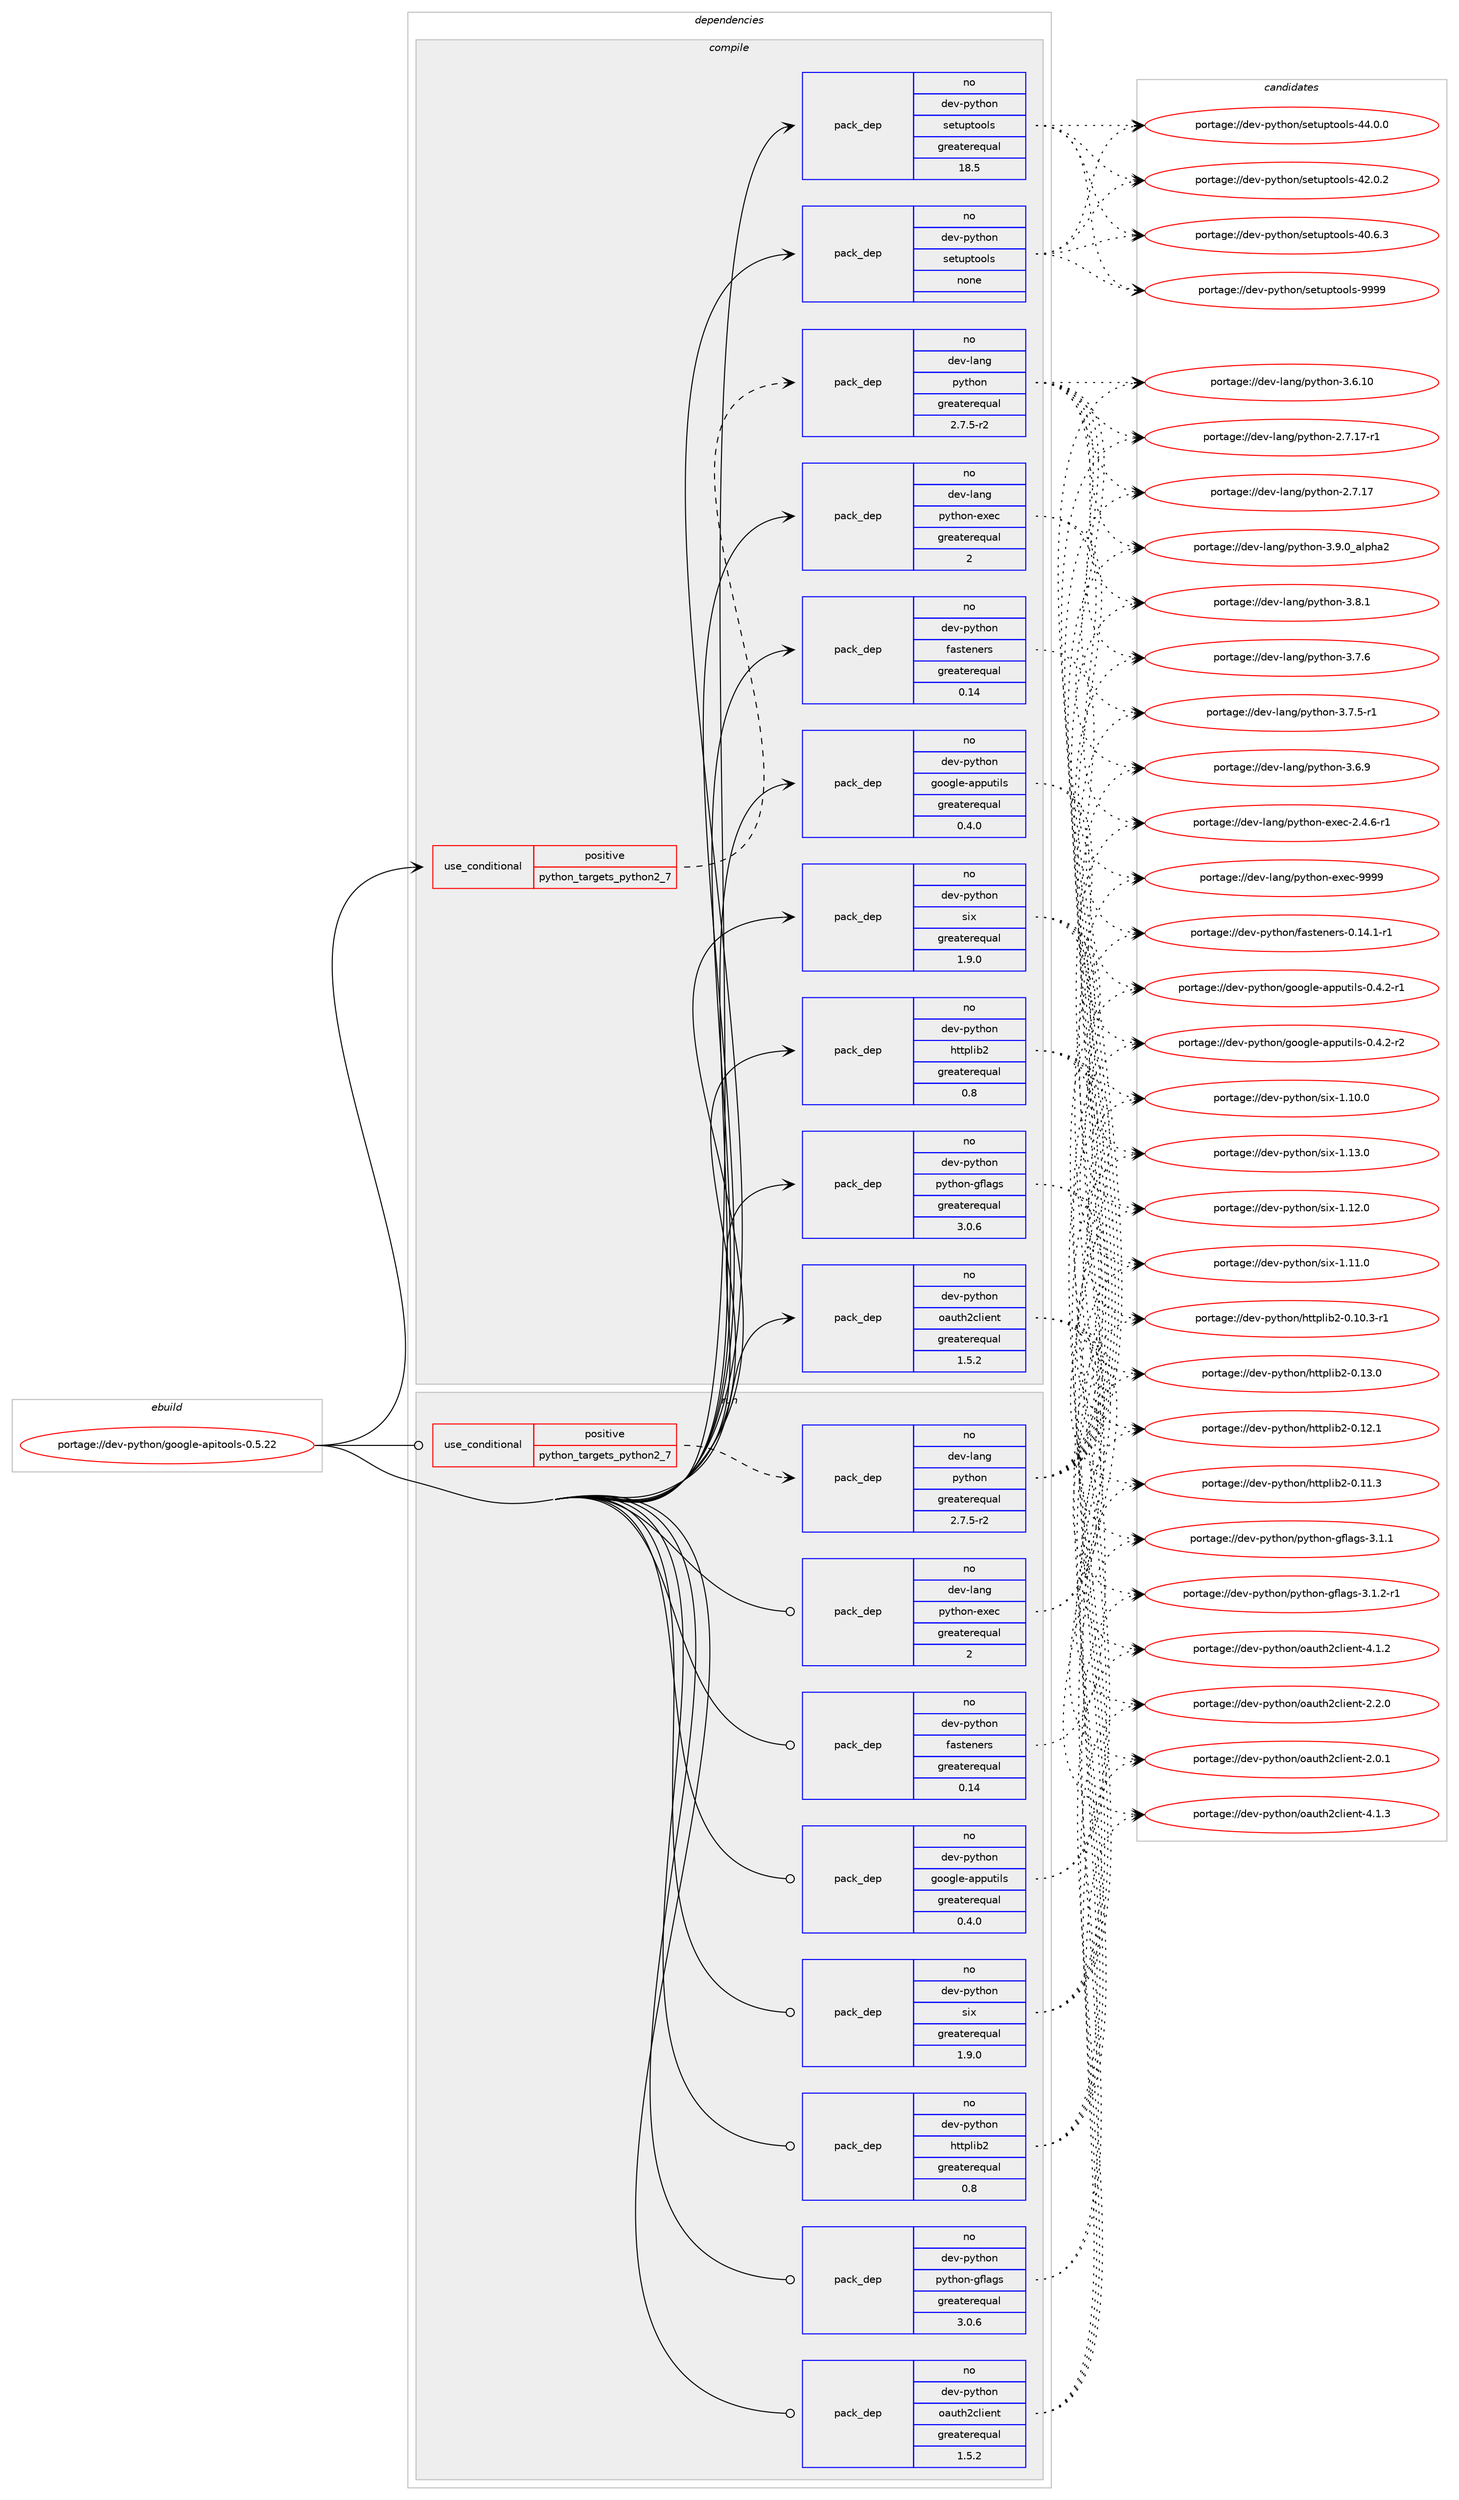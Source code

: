 digraph prolog {

# *************
# Graph options
# *************

newrank=true;
concentrate=true;
compound=true;
graph [rankdir=LR,fontname=Helvetica,fontsize=10,ranksep=1.5];#, ranksep=2.5, nodesep=0.2];
edge  [arrowhead=vee];
node  [fontname=Helvetica,fontsize=10];

# **********
# The ebuild
# **********

subgraph cluster_leftcol {
color=gray;
label=<<i>ebuild</i>>;
id [label="portage://dev-python/google-apitools-0.5.22", color=red, width=4, href="../dev-python/google-apitools-0.5.22.svg"];
}

# ****************
# The dependencies
# ****************

subgraph cluster_midcol {
color=gray;
label=<<i>dependencies</i>>;
subgraph cluster_compile {
fillcolor="#eeeeee";
style=filled;
label=<<i>compile</i>>;
subgraph cond115249 {
dependency458488 [label=<<TABLE BORDER="0" CELLBORDER="1" CELLSPACING="0" CELLPADDING="4"><TR><TD ROWSPAN="3" CELLPADDING="10">use_conditional</TD></TR><TR><TD>positive</TD></TR><TR><TD>python_targets_python2_7</TD></TR></TABLE>>, shape=none, color=red];
subgraph pack338255 {
dependency458489 [label=<<TABLE BORDER="0" CELLBORDER="1" CELLSPACING="0" CELLPADDING="4" WIDTH="220"><TR><TD ROWSPAN="6" CELLPADDING="30">pack_dep</TD></TR><TR><TD WIDTH="110">no</TD></TR><TR><TD>dev-lang</TD></TR><TR><TD>python</TD></TR><TR><TD>greaterequal</TD></TR><TR><TD>2.7.5-r2</TD></TR></TABLE>>, shape=none, color=blue];
}
dependency458488:e -> dependency458489:w [weight=20,style="dashed",arrowhead="vee"];
}
id:e -> dependency458488:w [weight=20,style="solid",arrowhead="vee"];
subgraph pack338256 {
dependency458490 [label=<<TABLE BORDER="0" CELLBORDER="1" CELLSPACING="0" CELLPADDING="4" WIDTH="220"><TR><TD ROWSPAN="6" CELLPADDING="30">pack_dep</TD></TR><TR><TD WIDTH="110">no</TD></TR><TR><TD>dev-lang</TD></TR><TR><TD>python-exec</TD></TR><TR><TD>greaterequal</TD></TR><TR><TD>2</TD></TR></TABLE>>, shape=none, color=blue];
}
id:e -> dependency458490:w [weight=20,style="solid",arrowhead="vee"];
subgraph pack338257 {
dependency458491 [label=<<TABLE BORDER="0" CELLBORDER="1" CELLSPACING="0" CELLPADDING="4" WIDTH="220"><TR><TD ROWSPAN="6" CELLPADDING="30">pack_dep</TD></TR><TR><TD WIDTH="110">no</TD></TR><TR><TD>dev-python</TD></TR><TR><TD>fasteners</TD></TR><TR><TD>greaterequal</TD></TR><TR><TD>0.14</TD></TR></TABLE>>, shape=none, color=blue];
}
id:e -> dependency458491:w [weight=20,style="solid",arrowhead="vee"];
subgraph pack338258 {
dependency458492 [label=<<TABLE BORDER="0" CELLBORDER="1" CELLSPACING="0" CELLPADDING="4" WIDTH="220"><TR><TD ROWSPAN="6" CELLPADDING="30">pack_dep</TD></TR><TR><TD WIDTH="110">no</TD></TR><TR><TD>dev-python</TD></TR><TR><TD>google-apputils</TD></TR><TR><TD>greaterequal</TD></TR><TR><TD>0.4.0</TD></TR></TABLE>>, shape=none, color=blue];
}
id:e -> dependency458492:w [weight=20,style="solid",arrowhead="vee"];
subgraph pack338259 {
dependency458493 [label=<<TABLE BORDER="0" CELLBORDER="1" CELLSPACING="0" CELLPADDING="4" WIDTH="220"><TR><TD ROWSPAN="6" CELLPADDING="30">pack_dep</TD></TR><TR><TD WIDTH="110">no</TD></TR><TR><TD>dev-python</TD></TR><TR><TD>httplib2</TD></TR><TR><TD>greaterequal</TD></TR><TR><TD>0.8</TD></TR></TABLE>>, shape=none, color=blue];
}
id:e -> dependency458493:w [weight=20,style="solid",arrowhead="vee"];
subgraph pack338260 {
dependency458494 [label=<<TABLE BORDER="0" CELLBORDER="1" CELLSPACING="0" CELLPADDING="4" WIDTH="220"><TR><TD ROWSPAN="6" CELLPADDING="30">pack_dep</TD></TR><TR><TD WIDTH="110">no</TD></TR><TR><TD>dev-python</TD></TR><TR><TD>oauth2client</TD></TR><TR><TD>greaterequal</TD></TR><TR><TD>1.5.2</TD></TR></TABLE>>, shape=none, color=blue];
}
id:e -> dependency458494:w [weight=20,style="solid",arrowhead="vee"];
subgraph pack338261 {
dependency458495 [label=<<TABLE BORDER="0" CELLBORDER="1" CELLSPACING="0" CELLPADDING="4" WIDTH="220"><TR><TD ROWSPAN="6" CELLPADDING="30">pack_dep</TD></TR><TR><TD WIDTH="110">no</TD></TR><TR><TD>dev-python</TD></TR><TR><TD>python-gflags</TD></TR><TR><TD>greaterequal</TD></TR><TR><TD>3.0.6</TD></TR></TABLE>>, shape=none, color=blue];
}
id:e -> dependency458495:w [weight=20,style="solid",arrowhead="vee"];
subgraph pack338262 {
dependency458496 [label=<<TABLE BORDER="0" CELLBORDER="1" CELLSPACING="0" CELLPADDING="4" WIDTH="220"><TR><TD ROWSPAN="6" CELLPADDING="30">pack_dep</TD></TR><TR><TD WIDTH="110">no</TD></TR><TR><TD>dev-python</TD></TR><TR><TD>setuptools</TD></TR><TR><TD>greaterequal</TD></TR><TR><TD>18.5</TD></TR></TABLE>>, shape=none, color=blue];
}
id:e -> dependency458496:w [weight=20,style="solid",arrowhead="vee"];
subgraph pack338263 {
dependency458497 [label=<<TABLE BORDER="0" CELLBORDER="1" CELLSPACING="0" CELLPADDING="4" WIDTH="220"><TR><TD ROWSPAN="6" CELLPADDING="30">pack_dep</TD></TR><TR><TD WIDTH="110">no</TD></TR><TR><TD>dev-python</TD></TR><TR><TD>setuptools</TD></TR><TR><TD>none</TD></TR><TR><TD></TD></TR></TABLE>>, shape=none, color=blue];
}
id:e -> dependency458497:w [weight=20,style="solid",arrowhead="vee"];
subgraph pack338264 {
dependency458498 [label=<<TABLE BORDER="0" CELLBORDER="1" CELLSPACING="0" CELLPADDING="4" WIDTH="220"><TR><TD ROWSPAN="6" CELLPADDING="30">pack_dep</TD></TR><TR><TD WIDTH="110">no</TD></TR><TR><TD>dev-python</TD></TR><TR><TD>six</TD></TR><TR><TD>greaterequal</TD></TR><TR><TD>1.9.0</TD></TR></TABLE>>, shape=none, color=blue];
}
id:e -> dependency458498:w [weight=20,style="solid",arrowhead="vee"];
}
subgraph cluster_compileandrun {
fillcolor="#eeeeee";
style=filled;
label=<<i>compile and run</i>>;
}
subgraph cluster_run {
fillcolor="#eeeeee";
style=filled;
label=<<i>run</i>>;
subgraph cond115250 {
dependency458499 [label=<<TABLE BORDER="0" CELLBORDER="1" CELLSPACING="0" CELLPADDING="4"><TR><TD ROWSPAN="3" CELLPADDING="10">use_conditional</TD></TR><TR><TD>positive</TD></TR><TR><TD>python_targets_python2_7</TD></TR></TABLE>>, shape=none, color=red];
subgraph pack338265 {
dependency458500 [label=<<TABLE BORDER="0" CELLBORDER="1" CELLSPACING="0" CELLPADDING="4" WIDTH="220"><TR><TD ROWSPAN="6" CELLPADDING="30">pack_dep</TD></TR><TR><TD WIDTH="110">no</TD></TR><TR><TD>dev-lang</TD></TR><TR><TD>python</TD></TR><TR><TD>greaterequal</TD></TR><TR><TD>2.7.5-r2</TD></TR></TABLE>>, shape=none, color=blue];
}
dependency458499:e -> dependency458500:w [weight=20,style="dashed",arrowhead="vee"];
}
id:e -> dependency458499:w [weight=20,style="solid",arrowhead="odot"];
subgraph pack338266 {
dependency458501 [label=<<TABLE BORDER="0" CELLBORDER="1" CELLSPACING="0" CELLPADDING="4" WIDTH="220"><TR><TD ROWSPAN="6" CELLPADDING="30">pack_dep</TD></TR><TR><TD WIDTH="110">no</TD></TR><TR><TD>dev-lang</TD></TR><TR><TD>python-exec</TD></TR><TR><TD>greaterequal</TD></TR><TR><TD>2</TD></TR></TABLE>>, shape=none, color=blue];
}
id:e -> dependency458501:w [weight=20,style="solid",arrowhead="odot"];
subgraph pack338267 {
dependency458502 [label=<<TABLE BORDER="0" CELLBORDER="1" CELLSPACING="0" CELLPADDING="4" WIDTH="220"><TR><TD ROWSPAN="6" CELLPADDING="30">pack_dep</TD></TR><TR><TD WIDTH="110">no</TD></TR><TR><TD>dev-python</TD></TR><TR><TD>fasteners</TD></TR><TR><TD>greaterequal</TD></TR><TR><TD>0.14</TD></TR></TABLE>>, shape=none, color=blue];
}
id:e -> dependency458502:w [weight=20,style="solid",arrowhead="odot"];
subgraph pack338268 {
dependency458503 [label=<<TABLE BORDER="0" CELLBORDER="1" CELLSPACING="0" CELLPADDING="4" WIDTH="220"><TR><TD ROWSPAN="6" CELLPADDING="30">pack_dep</TD></TR><TR><TD WIDTH="110">no</TD></TR><TR><TD>dev-python</TD></TR><TR><TD>google-apputils</TD></TR><TR><TD>greaterequal</TD></TR><TR><TD>0.4.0</TD></TR></TABLE>>, shape=none, color=blue];
}
id:e -> dependency458503:w [weight=20,style="solid",arrowhead="odot"];
subgraph pack338269 {
dependency458504 [label=<<TABLE BORDER="0" CELLBORDER="1" CELLSPACING="0" CELLPADDING="4" WIDTH="220"><TR><TD ROWSPAN="6" CELLPADDING="30">pack_dep</TD></TR><TR><TD WIDTH="110">no</TD></TR><TR><TD>dev-python</TD></TR><TR><TD>httplib2</TD></TR><TR><TD>greaterequal</TD></TR><TR><TD>0.8</TD></TR></TABLE>>, shape=none, color=blue];
}
id:e -> dependency458504:w [weight=20,style="solid",arrowhead="odot"];
subgraph pack338270 {
dependency458505 [label=<<TABLE BORDER="0" CELLBORDER="1" CELLSPACING="0" CELLPADDING="4" WIDTH="220"><TR><TD ROWSPAN="6" CELLPADDING="30">pack_dep</TD></TR><TR><TD WIDTH="110">no</TD></TR><TR><TD>dev-python</TD></TR><TR><TD>oauth2client</TD></TR><TR><TD>greaterequal</TD></TR><TR><TD>1.5.2</TD></TR></TABLE>>, shape=none, color=blue];
}
id:e -> dependency458505:w [weight=20,style="solid",arrowhead="odot"];
subgraph pack338271 {
dependency458506 [label=<<TABLE BORDER="0" CELLBORDER="1" CELLSPACING="0" CELLPADDING="4" WIDTH="220"><TR><TD ROWSPAN="6" CELLPADDING="30">pack_dep</TD></TR><TR><TD WIDTH="110">no</TD></TR><TR><TD>dev-python</TD></TR><TR><TD>python-gflags</TD></TR><TR><TD>greaterequal</TD></TR><TR><TD>3.0.6</TD></TR></TABLE>>, shape=none, color=blue];
}
id:e -> dependency458506:w [weight=20,style="solid",arrowhead="odot"];
subgraph pack338272 {
dependency458507 [label=<<TABLE BORDER="0" CELLBORDER="1" CELLSPACING="0" CELLPADDING="4" WIDTH="220"><TR><TD ROWSPAN="6" CELLPADDING="30">pack_dep</TD></TR><TR><TD WIDTH="110">no</TD></TR><TR><TD>dev-python</TD></TR><TR><TD>six</TD></TR><TR><TD>greaterequal</TD></TR><TR><TD>1.9.0</TD></TR></TABLE>>, shape=none, color=blue];
}
id:e -> dependency458507:w [weight=20,style="solid",arrowhead="odot"];
}
}

# **************
# The candidates
# **************

subgraph cluster_choices {
rank=same;
color=gray;
label=<<i>candidates</i>>;

subgraph choice338255 {
color=black;
nodesep=1;
choice10010111845108971101034711212111610411111045514657464895971081121049750 [label="portage://dev-lang/python-3.9.0_alpha2", color=red, width=4,href="../dev-lang/python-3.9.0_alpha2.svg"];
choice100101118451089711010347112121116104111110455146564649 [label="portage://dev-lang/python-3.8.1", color=red, width=4,href="../dev-lang/python-3.8.1.svg"];
choice100101118451089711010347112121116104111110455146554654 [label="portage://dev-lang/python-3.7.6", color=red, width=4,href="../dev-lang/python-3.7.6.svg"];
choice1001011184510897110103471121211161041111104551465546534511449 [label="portage://dev-lang/python-3.7.5-r1", color=red, width=4,href="../dev-lang/python-3.7.5-r1.svg"];
choice100101118451089711010347112121116104111110455146544657 [label="portage://dev-lang/python-3.6.9", color=red, width=4,href="../dev-lang/python-3.6.9.svg"];
choice10010111845108971101034711212111610411111045514654464948 [label="portage://dev-lang/python-3.6.10", color=red, width=4,href="../dev-lang/python-3.6.10.svg"];
choice100101118451089711010347112121116104111110455046554649554511449 [label="portage://dev-lang/python-2.7.17-r1", color=red, width=4,href="../dev-lang/python-2.7.17-r1.svg"];
choice10010111845108971101034711212111610411111045504655464955 [label="portage://dev-lang/python-2.7.17", color=red, width=4,href="../dev-lang/python-2.7.17.svg"];
dependency458489:e -> choice10010111845108971101034711212111610411111045514657464895971081121049750:w [style=dotted,weight="100"];
dependency458489:e -> choice100101118451089711010347112121116104111110455146564649:w [style=dotted,weight="100"];
dependency458489:e -> choice100101118451089711010347112121116104111110455146554654:w [style=dotted,weight="100"];
dependency458489:e -> choice1001011184510897110103471121211161041111104551465546534511449:w [style=dotted,weight="100"];
dependency458489:e -> choice100101118451089711010347112121116104111110455146544657:w [style=dotted,weight="100"];
dependency458489:e -> choice10010111845108971101034711212111610411111045514654464948:w [style=dotted,weight="100"];
dependency458489:e -> choice100101118451089711010347112121116104111110455046554649554511449:w [style=dotted,weight="100"];
dependency458489:e -> choice10010111845108971101034711212111610411111045504655464955:w [style=dotted,weight="100"];
}
subgraph choice338256 {
color=black;
nodesep=1;
choice10010111845108971101034711212111610411111045101120101994557575757 [label="portage://dev-lang/python-exec-9999", color=red, width=4,href="../dev-lang/python-exec-9999.svg"];
choice10010111845108971101034711212111610411111045101120101994550465246544511449 [label="portage://dev-lang/python-exec-2.4.6-r1", color=red, width=4,href="../dev-lang/python-exec-2.4.6-r1.svg"];
dependency458490:e -> choice10010111845108971101034711212111610411111045101120101994557575757:w [style=dotted,weight="100"];
dependency458490:e -> choice10010111845108971101034711212111610411111045101120101994550465246544511449:w [style=dotted,weight="100"];
}
subgraph choice338257 {
color=black;
nodesep=1;
choice100101118451121211161041111104710297115116101110101114115454846495246494511449 [label="portage://dev-python/fasteners-0.14.1-r1", color=red, width=4,href="../dev-python/fasteners-0.14.1-r1.svg"];
dependency458491:e -> choice100101118451121211161041111104710297115116101110101114115454846495246494511449:w [style=dotted,weight="100"];
}
subgraph choice338258 {
color=black;
nodesep=1;
choice100101118451121211161041111104710311111110310810145971121121171161051081154548465246504511450 [label="portage://dev-python/google-apputils-0.4.2-r2", color=red, width=4,href="../dev-python/google-apputils-0.4.2-r2.svg"];
choice100101118451121211161041111104710311111110310810145971121121171161051081154548465246504511449 [label="portage://dev-python/google-apputils-0.4.2-r1", color=red, width=4,href="../dev-python/google-apputils-0.4.2-r1.svg"];
dependency458492:e -> choice100101118451121211161041111104710311111110310810145971121121171161051081154548465246504511450:w [style=dotted,weight="100"];
dependency458492:e -> choice100101118451121211161041111104710311111110310810145971121121171161051081154548465246504511449:w [style=dotted,weight="100"];
}
subgraph choice338259 {
color=black;
nodesep=1;
choice1001011184511212111610411111047104116116112108105985045484649514648 [label="portage://dev-python/httplib2-0.13.0", color=red, width=4,href="../dev-python/httplib2-0.13.0.svg"];
choice1001011184511212111610411111047104116116112108105985045484649504649 [label="portage://dev-python/httplib2-0.12.1", color=red, width=4,href="../dev-python/httplib2-0.12.1.svg"];
choice1001011184511212111610411111047104116116112108105985045484649494651 [label="portage://dev-python/httplib2-0.11.3", color=red, width=4,href="../dev-python/httplib2-0.11.3.svg"];
choice10010111845112121116104111110471041161161121081059850454846494846514511449 [label="portage://dev-python/httplib2-0.10.3-r1", color=red, width=4,href="../dev-python/httplib2-0.10.3-r1.svg"];
dependency458493:e -> choice1001011184511212111610411111047104116116112108105985045484649514648:w [style=dotted,weight="100"];
dependency458493:e -> choice1001011184511212111610411111047104116116112108105985045484649504649:w [style=dotted,weight="100"];
dependency458493:e -> choice1001011184511212111610411111047104116116112108105985045484649494651:w [style=dotted,weight="100"];
dependency458493:e -> choice10010111845112121116104111110471041161161121081059850454846494846514511449:w [style=dotted,weight="100"];
}
subgraph choice338260 {
color=black;
nodesep=1;
choice1001011184511212111610411111047111971171161045099108105101110116455246494651 [label="portage://dev-python/oauth2client-4.1.3", color=red, width=4,href="../dev-python/oauth2client-4.1.3.svg"];
choice1001011184511212111610411111047111971171161045099108105101110116455246494650 [label="portage://dev-python/oauth2client-4.1.2", color=red, width=4,href="../dev-python/oauth2client-4.1.2.svg"];
choice1001011184511212111610411111047111971171161045099108105101110116455046504648 [label="portage://dev-python/oauth2client-2.2.0", color=red, width=4,href="../dev-python/oauth2client-2.2.0.svg"];
choice1001011184511212111610411111047111971171161045099108105101110116455046484649 [label="portage://dev-python/oauth2client-2.0.1", color=red, width=4,href="../dev-python/oauth2client-2.0.1.svg"];
dependency458494:e -> choice1001011184511212111610411111047111971171161045099108105101110116455246494651:w [style=dotted,weight="100"];
dependency458494:e -> choice1001011184511212111610411111047111971171161045099108105101110116455246494650:w [style=dotted,weight="100"];
dependency458494:e -> choice1001011184511212111610411111047111971171161045099108105101110116455046504648:w [style=dotted,weight="100"];
dependency458494:e -> choice1001011184511212111610411111047111971171161045099108105101110116455046484649:w [style=dotted,weight="100"];
}
subgraph choice338261 {
color=black;
nodesep=1;
choice100101118451121211161041111104711212111610411111045103102108971031154551464946504511449 [label="portage://dev-python/python-gflags-3.1.2-r1", color=red, width=4,href="../dev-python/python-gflags-3.1.2-r1.svg"];
choice10010111845112121116104111110471121211161041111104510310210897103115455146494649 [label="portage://dev-python/python-gflags-3.1.1", color=red, width=4,href="../dev-python/python-gflags-3.1.1.svg"];
dependency458495:e -> choice100101118451121211161041111104711212111610411111045103102108971031154551464946504511449:w [style=dotted,weight="100"];
dependency458495:e -> choice10010111845112121116104111110471121211161041111104510310210897103115455146494649:w [style=dotted,weight="100"];
}
subgraph choice338262 {
color=black;
nodesep=1;
choice10010111845112121116104111110471151011161171121161111111081154557575757 [label="portage://dev-python/setuptools-9999", color=red, width=4,href="../dev-python/setuptools-9999.svg"];
choice100101118451121211161041111104711510111611711211611111110811545525246484648 [label="portage://dev-python/setuptools-44.0.0", color=red, width=4,href="../dev-python/setuptools-44.0.0.svg"];
choice100101118451121211161041111104711510111611711211611111110811545525046484650 [label="portage://dev-python/setuptools-42.0.2", color=red, width=4,href="../dev-python/setuptools-42.0.2.svg"];
choice100101118451121211161041111104711510111611711211611111110811545524846544651 [label="portage://dev-python/setuptools-40.6.3", color=red, width=4,href="../dev-python/setuptools-40.6.3.svg"];
dependency458496:e -> choice10010111845112121116104111110471151011161171121161111111081154557575757:w [style=dotted,weight="100"];
dependency458496:e -> choice100101118451121211161041111104711510111611711211611111110811545525246484648:w [style=dotted,weight="100"];
dependency458496:e -> choice100101118451121211161041111104711510111611711211611111110811545525046484650:w [style=dotted,weight="100"];
dependency458496:e -> choice100101118451121211161041111104711510111611711211611111110811545524846544651:w [style=dotted,weight="100"];
}
subgraph choice338263 {
color=black;
nodesep=1;
choice10010111845112121116104111110471151011161171121161111111081154557575757 [label="portage://dev-python/setuptools-9999", color=red, width=4,href="../dev-python/setuptools-9999.svg"];
choice100101118451121211161041111104711510111611711211611111110811545525246484648 [label="portage://dev-python/setuptools-44.0.0", color=red, width=4,href="../dev-python/setuptools-44.0.0.svg"];
choice100101118451121211161041111104711510111611711211611111110811545525046484650 [label="portage://dev-python/setuptools-42.0.2", color=red, width=4,href="../dev-python/setuptools-42.0.2.svg"];
choice100101118451121211161041111104711510111611711211611111110811545524846544651 [label="portage://dev-python/setuptools-40.6.3", color=red, width=4,href="../dev-python/setuptools-40.6.3.svg"];
dependency458497:e -> choice10010111845112121116104111110471151011161171121161111111081154557575757:w [style=dotted,weight="100"];
dependency458497:e -> choice100101118451121211161041111104711510111611711211611111110811545525246484648:w [style=dotted,weight="100"];
dependency458497:e -> choice100101118451121211161041111104711510111611711211611111110811545525046484650:w [style=dotted,weight="100"];
dependency458497:e -> choice100101118451121211161041111104711510111611711211611111110811545524846544651:w [style=dotted,weight="100"];
}
subgraph choice338264 {
color=black;
nodesep=1;
choice100101118451121211161041111104711510512045494649514648 [label="portage://dev-python/six-1.13.0", color=red, width=4,href="../dev-python/six-1.13.0.svg"];
choice100101118451121211161041111104711510512045494649504648 [label="portage://dev-python/six-1.12.0", color=red, width=4,href="../dev-python/six-1.12.0.svg"];
choice100101118451121211161041111104711510512045494649494648 [label="portage://dev-python/six-1.11.0", color=red, width=4,href="../dev-python/six-1.11.0.svg"];
choice100101118451121211161041111104711510512045494649484648 [label="portage://dev-python/six-1.10.0", color=red, width=4,href="../dev-python/six-1.10.0.svg"];
dependency458498:e -> choice100101118451121211161041111104711510512045494649514648:w [style=dotted,weight="100"];
dependency458498:e -> choice100101118451121211161041111104711510512045494649504648:w [style=dotted,weight="100"];
dependency458498:e -> choice100101118451121211161041111104711510512045494649494648:w [style=dotted,weight="100"];
dependency458498:e -> choice100101118451121211161041111104711510512045494649484648:w [style=dotted,weight="100"];
}
subgraph choice338265 {
color=black;
nodesep=1;
choice10010111845108971101034711212111610411111045514657464895971081121049750 [label="portage://dev-lang/python-3.9.0_alpha2", color=red, width=4,href="../dev-lang/python-3.9.0_alpha2.svg"];
choice100101118451089711010347112121116104111110455146564649 [label="portage://dev-lang/python-3.8.1", color=red, width=4,href="../dev-lang/python-3.8.1.svg"];
choice100101118451089711010347112121116104111110455146554654 [label="portage://dev-lang/python-3.7.6", color=red, width=4,href="../dev-lang/python-3.7.6.svg"];
choice1001011184510897110103471121211161041111104551465546534511449 [label="portage://dev-lang/python-3.7.5-r1", color=red, width=4,href="../dev-lang/python-3.7.5-r1.svg"];
choice100101118451089711010347112121116104111110455146544657 [label="portage://dev-lang/python-3.6.9", color=red, width=4,href="../dev-lang/python-3.6.9.svg"];
choice10010111845108971101034711212111610411111045514654464948 [label="portage://dev-lang/python-3.6.10", color=red, width=4,href="../dev-lang/python-3.6.10.svg"];
choice100101118451089711010347112121116104111110455046554649554511449 [label="portage://dev-lang/python-2.7.17-r1", color=red, width=4,href="../dev-lang/python-2.7.17-r1.svg"];
choice10010111845108971101034711212111610411111045504655464955 [label="portage://dev-lang/python-2.7.17", color=red, width=4,href="../dev-lang/python-2.7.17.svg"];
dependency458500:e -> choice10010111845108971101034711212111610411111045514657464895971081121049750:w [style=dotted,weight="100"];
dependency458500:e -> choice100101118451089711010347112121116104111110455146564649:w [style=dotted,weight="100"];
dependency458500:e -> choice100101118451089711010347112121116104111110455146554654:w [style=dotted,weight="100"];
dependency458500:e -> choice1001011184510897110103471121211161041111104551465546534511449:w [style=dotted,weight="100"];
dependency458500:e -> choice100101118451089711010347112121116104111110455146544657:w [style=dotted,weight="100"];
dependency458500:e -> choice10010111845108971101034711212111610411111045514654464948:w [style=dotted,weight="100"];
dependency458500:e -> choice100101118451089711010347112121116104111110455046554649554511449:w [style=dotted,weight="100"];
dependency458500:e -> choice10010111845108971101034711212111610411111045504655464955:w [style=dotted,weight="100"];
}
subgraph choice338266 {
color=black;
nodesep=1;
choice10010111845108971101034711212111610411111045101120101994557575757 [label="portage://dev-lang/python-exec-9999", color=red, width=4,href="../dev-lang/python-exec-9999.svg"];
choice10010111845108971101034711212111610411111045101120101994550465246544511449 [label="portage://dev-lang/python-exec-2.4.6-r1", color=red, width=4,href="../dev-lang/python-exec-2.4.6-r1.svg"];
dependency458501:e -> choice10010111845108971101034711212111610411111045101120101994557575757:w [style=dotted,weight="100"];
dependency458501:e -> choice10010111845108971101034711212111610411111045101120101994550465246544511449:w [style=dotted,weight="100"];
}
subgraph choice338267 {
color=black;
nodesep=1;
choice100101118451121211161041111104710297115116101110101114115454846495246494511449 [label="portage://dev-python/fasteners-0.14.1-r1", color=red, width=4,href="../dev-python/fasteners-0.14.1-r1.svg"];
dependency458502:e -> choice100101118451121211161041111104710297115116101110101114115454846495246494511449:w [style=dotted,weight="100"];
}
subgraph choice338268 {
color=black;
nodesep=1;
choice100101118451121211161041111104710311111110310810145971121121171161051081154548465246504511450 [label="portage://dev-python/google-apputils-0.4.2-r2", color=red, width=4,href="../dev-python/google-apputils-0.4.2-r2.svg"];
choice100101118451121211161041111104710311111110310810145971121121171161051081154548465246504511449 [label="portage://dev-python/google-apputils-0.4.2-r1", color=red, width=4,href="../dev-python/google-apputils-0.4.2-r1.svg"];
dependency458503:e -> choice100101118451121211161041111104710311111110310810145971121121171161051081154548465246504511450:w [style=dotted,weight="100"];
dependency458503:e -> choice100101118451121211161041111104710311111110310810145971121121171161051081154548465246504511449:w [style=dotted,weight="100"];
}
subgraph choice338269 {
color=black;
nodesep=1;
choice1001011184511212111610411111047104116116112108105985045484649514648 [label="portage://dev-python/httplib2-0.13.0", color=red, width=4,href="../dev-python/httplib2-0.13.0.svg"];
choice1001011184511212111610411111047104116116112108105985045484649504649 [label="portage://dev-python/httplib2-0.12.1", color=red, width=4,href="../dev-python/httplib2-0.12.1.svg"];
choice1001011184511212111610411111047104116116112108105985045484649494651 [label="portage://dev-python/httplib2-0.11.3", color=red, width=4,href="../dev-python/httplib2-0.11.3.svg"];
choice10010111845112121116104111110471041161161121081059850454846494846514511449 [label="portage://dev-python/httplib2-0.10.3-r1", color=red, width=4,href="../dev-python/httplib2-0.10.3-r1.svg"];
dependency458504:e -> choice1001011184511212111610411111047104116116112108105985045484649514648:w [style=dotted,weight="100"];
dependency458504:e -> choice1001011184511212111610411111047104116116112108105985045484649504649:w [style=dotted,weight="100"];
dependency458504:e -> choice1001011184511212111610411111047104116116112108105985045484649494651:w [style=dotted,weight="100"];
dependency458504:e -> choice10010111845112121116104111110471041161161121081059850454846494846514511449:w [style=dotted,weight="100"];
}
subgraph choice338270 {
color=black;
nodesep=1;
choice1001011184511212111610411111047111971171161045099108105101110116455246494651 [label="portage://dev-python/oauth2client-4.1.3", color=red, width=4,href="../dev-python/oauth2client-4.1.3.svg"];
choice1001011184511212111610411111047111971171161045099108105101110116455246494650 [label="portage://dev-python/oauth2client-4.1.2", color=red, width=4,href="../dev-python/oauth2client-4.1.2.svg"];
choice1001011184511212111610411111047111971171161045099108105101110116455046504648 [label="portage://dev-python/oauth2client-2.2.0", color=red, width=4,href="../dev-python/oauth2client-2.2.0.svg"];
choice1001011184511212111610411111047111971171161045099108105101110116455046484649 [label="portage://dev-python/oauth2client-2.0.1", color=red, width=4,href="../dev-python/oauth2client-2.0.1.svg"];
dependency458505:e -> choice1001011184511212111610411111047111971171161045099108105101110116455246494651:w [style=dotted,weight="100"];
dependency458505:e -> choice1001011184511212111610411111047111971171161045099108105101110116455246494650:w [style=dotted,weight="100"];
dependency458505:e -> choice1001011184511212111610411111047111971171161045099108105101110116455046504648:w [style=dotted,weight="100"];
dependency458505:e -> choice1001011184511212111610411111047111971171161045099108105101110116455046484649:w [style=dotted,weight="100"];
}
subgraph choice338271 {
color=black;
nodesep=1;
choice100101118451121211161041111104711212111610411111045103102108971031154551464946504511449 [label="portage://dev-python/python-gflags-3.1.2-r1", color=red, width=4,href="../dev-python/python-gflags-3.1.2-r1.svg"];
choice10010111845112121116104111110471121211161041111104510310210897103115455146494649 [label="portage://dev-python/python-gflags-3.1.1", color=red, width=4,href="../dev-python/python-gflags-3.1.1.svg"];
dependency458506:e -> choice100101118451121211161041111104711212111610411111045103102108971031154551464946504511449:w [style=dotted,weight="100"];
dependency458506:e -> choice10010111845112121116104111110471121211161041111104510310210897103115455146494649:w [style=dotted,weight="100"];
}
subgraph choice338272 {
color=black;
nodesep=1;
choice100101118451121211161041111104711510512045494649514648 [label="portage://dev-python/six-1.13.0", color=red, width=4,href="../dev-python/six-1.13.0.svg"];
choice100101118451121211161041111104711510512045494649504648 [label="portage://dev-python/six-1.12.0", color=red, width=4,href="../dev-python/six-1.12.0.svg"];
choice100101118451121211161041111104711510512045494649494648 [label="portage://dev-python/six-1.11.0", color=red, width=4,href="../dev-python/six-1.11.0.svg"];
choice100101118451121211161041111104711510512045494649484648 [label="portage://dev-python/six-1.10.0", color=red, width=4,href="../dev-python/six-1.10.0.svg"];
dependency458507:e -> choice100101118451121211161041111104711510512045494649514648:w [style=dotted,weight="100"];
dependency458507:e -> choice100101118451121211161041111104711510512045494649504648:w [style=dotted,weight="100"];
dependency458507:e -> choice100101118451121211161041111104711510512045494649494648:w [style=dotted,weight="100"];
dependency458507:e -> choice100101118451121211161041111104711510512045494649484648:w [style=dotted,weight="100"];
}
}

}
